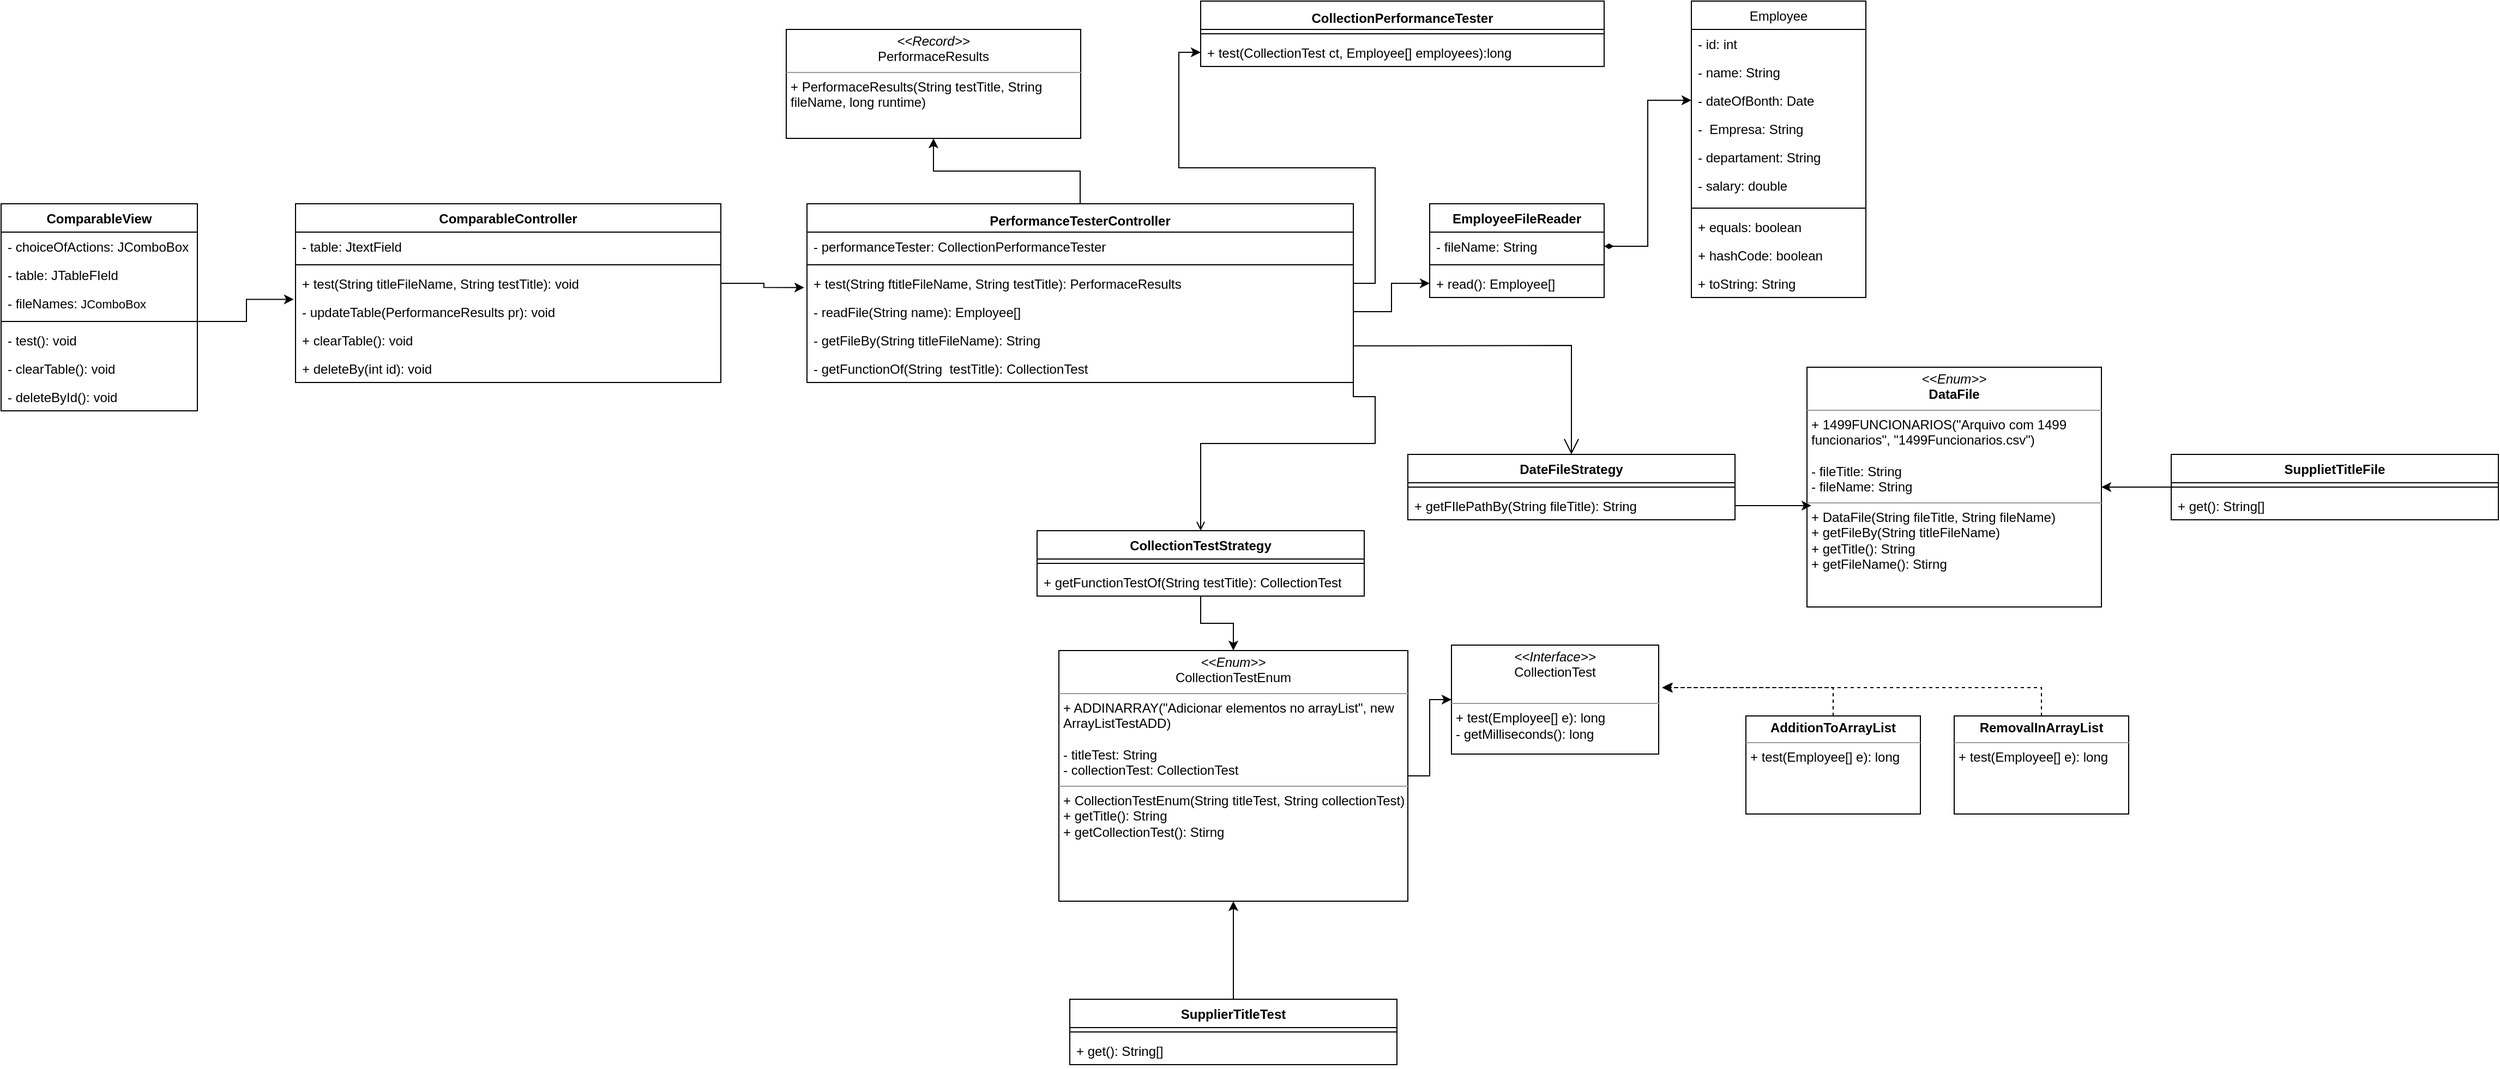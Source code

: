 <mxfile version="23.0.2" type="device" pages="2">
  <diagram id="C5RBs43oDa-KdzZeNtuy" name="Page-1">
    <mxGraphModel dx="1927" dy="1754" grid="1" gridSize="10" guides="1" tooltips="1" connect="1" arrows="1" fold="1" page="1" pageScale="1" pageWidth="827" pageHeight="1169" math="0" shadow="0">
      <root>
        <mxCell id="WIyWlLk6GJQsqaUBKTNV-0" />
        <mxCell id="WIyWlLk6GJQsqaUBKTNV-1" parent="WIyWlLk6GJQsqaUBKTNV-0" />
        <mxCell id="FhwouEOo8pVQpD637I2e-0" value="Employee" style="swimlane;fontStyle=0;align=center;verticalAlign=top;childLayout=stackLayout;horizontal=1;startSize=26;horizontalStack=0;resizeParent=1;resizeLast=0;collapsible=1;marginBottom=0;rounded=0;shadow=0;strokeWidth=1;" parent="WIyWlLk6GJQsqaUBKTNV-1" vertex="1">
          <mxGeometry x="1000" y="-56" width="160" height="272" as="geometry">
            <mxRectangle x="550" y="140" width="160" height="26" as="alternateBounds" />
          </mxGeometry>
        </mxCell>
        <mxCell id="FhwouEOo8pVQpD637I2e-1" value="- id: int " style="text;align=left;verticalAlign=top;spacingLeft=4;spacingRight=4;overflow=hidden;rotatable=0;points=[[0,0.5],[1,0.5]];portConstraint=eastwest;" parent="FhwouEOo8pVQpD637I2e-0" vertex="1">
          <mxGeometry y="26" width="160" height="26" as="geometry" />
        </mxCell>
        <mxCell id="FhwouEOo8pVQpD637I2e-2" value="- name: String" style="text;align=left;verticalAlign=top;spacingLeft=4;spacingRight=4;overflow=hidden;rotatable=0;points=[[0,0.5],[1,0.5]];portConstraint=eastwest;rounded=0;shadow=0;html=0;" parent="FhwouEOo8pVQpD637I2e-0" vertex="1">
          <mxGeometry y="52" width="160" height="26" as="geometry" />
        </mxCell>
        <mxCell id="FhwouEOo8pVQpD637I2e-3" value="- dateOfBonth: Date" style="text;align=left;verticalAlign=top;spacingLeft=4;spacingRight=4;overflow=hidden;rotatable=0;points=[[0,0.5],[1,0.5]];portConstraint=eastwest;rounded=0;shadow=0;html=0;" parent="FhwouEOo8pVQpD637I2e-0" vertex="1">
          <mxGeometry y="78" width="160" height="26" as="geometry" />
        </mxCell>
        <mxCell id="FhwouEOo8pVQpD637I2e-4" value="-  Empresa: String" style="text;align=left;verticalAlign=top;spacingLeft=4;spacingRight=4;overflow=hidden;rotatable=0;points=[[0,0.5],[1,0.5]];portConstraint=eastwest;rounded=0;shadow=0;html=0;" parent="FhwouEOo8pVQpD637I2e-0" vertex="1">
          <mxGeometry y="104" width="160" height="26" as="geometry" />
        </mxCell>
        <mxCell id="FhwouEOo8pVQpD637I2e-5" value="- departament: String" style="text;align=left;verticalAlign=top;spacingLeft=4;spacingRight=4;overflow=hidden;rotatable=0;points=[[0,0.5],[1,0.5]];portConstraint=eastwest;rounded=0;shadow=0;html=0;" parent="FhwouEOo8pVQpD637I2e-0" vertex="1">
          <mxGeometry y="130" width="160" height="26" as="geometry" />
        </mxCell>
        <mxCell id="FhwouEOo8pVQpD637I2e-6" value="- salary: double" style="text;align=left;verticalAlign=top;spacingLeft=4;spacingRight=4;overflow=hidden;rotatable=0;points=[[0,0.5],[1,0.5]];portConstraint=eastwest;rounded=0;shadow=0;html=0;" parent="FhwouEOo8pVQpD637I2e-0" vertex="1">
          <mxGeometry y="156" width="160" height="30" as="geometry" />
        </mxCell>
        <mxCell id="FhwouEOo8pVQpD637I2e-7" value="" style="line;html=1;strokeWidth=1;align=left;verticalAlign=middle;spacingTop=-1;spacingLeft=3;spacingRight=3;rotatable=0;labelPosition=right;points=[];portConstraint=eastwest;" parent="FhwouEOo8pVQpD637I2e-0" vertex="1">
          <mxGeometry y="186" width="160" height="8" as="geometry" />
        </mxCell>
        <mxCell id="FhwouEOo8pVQpD637I2e-8" value="+ equals: boolean" style="text;align=left;verticalAlign=top;spacingLeft=4;spacingRight=4;overflow=hidden;rotatable=0;points=[[0,0.5],[1,0.5]];portConstraint=eastwest;" parent="FhwouEOo8pVQpD637I2e-0" vertex="1">
          <mxGeometry y="194" width="160" height="26" as="geometry" />
        </mxCell>
        <mxCell id="FhwouEOo8pVQpD637I2e-9" value="+ hashCode: boolean" style="text;align=left;verticalAlign=top;spacingLeft=4;spacingRight=4;overflow=hidden;rotatable=0;points=[[0,0.5],[1,0.5]];portConstraint=eastwest;" parent="FhwouEOo8pVQpD637I2e-0" vertex="1">
          <mxGeometry y="220" width="160" height="26" as="geometry" />
        </mxCell>
        <mxCell id="FhwouEOo8pVQpD637I2e-10" value="+ toString: String" style="text;align=left;verticalAlign=top;spacingLeft=4;spacingRight=4;overflow=hidden;rotatable=0;points=[[0,0.5],[1,0.5]];portConstraint=eastwest;" parent="FhwouEOo8pVQpD637I2e-0" vertex="1">
          <mxGeometry y="246" width="160" height="26" as="geometry" />
        </mxCell>
        <mxCell id="FhwouEOo8pVQpD637I2e-11" value="EmployeeFileReader" style="swimlane;fontStyle=1;align=center;verticalAlign=top;childLayout=stackLayout;horizontal=1;startSize=26;horizontalStack=0;resizeParent=1;resizeParentMax=0;resizeLast=0;collapsible=1;marginBottom=0;whiteSpace=wrap;html=1;" parent="WIyWlLk6GJQsqaUBKTNV-1" vertex="1">
          <mxGeometry x="760" y="130" width="160" height="86" as="geometry" />
        </mxCell>
        <mxCell id="FhwouEOo8pVQpD637I2e-12" value="- fileName: String" style="text;strokeColor=none;fillColor=none;align=left;verticalAlign=top;spacingLeft=4;spacingRight=4;overflow=hidden;rotatable=0;points=[[0,0.5],[1,0.5]];portConstraint=eastwest;whiteSpace=wrap;html=1;" parent="FhwouEOo8pVQpD637I2e-11" vertex="1">
          <mxGeometry y="26" width="160" height="26" as="geometry" />
        </mxCell>
        <mxCell id="FhwouEOo8pVQpD637I2e-13" value="" style="line;strokeWidth=1;fillColor=none;align=left;verticalAlign=middle;spacingTop=-1;spacingLeft=3;spacingRight=3;rotatable=0;labelPosition=right;points=[];portConstraint=eastwest;strokeColor=inherit;" parent="FhwouEOo8pVQpD637I2e-11" vertex="1">
          <mxGeometry y="52" width="160" height="8" as="geometry" />
        </mxCell>
        <mxCell id="FhwouEOo8pVQpD637I2e-14" value="+ read(): Employee[]" style="text;strokeColor=none;fillColor=none;align=left;verticalAlign=top;spacingLeft=4;spacingRight=4;overflow=hidden;rotatable=0;points=[[0,0.5],[1,0.5]];portConstraint=eastwest;whiteSpace=wrap;html=1;" parent="FhwouEOo8pVQpD637I2e-11" vertex="1">
          <mxGeometry y="60" width="160" height="26" as="geometry" />
        </mxCell>
        <mxCell id="FhwouEOo8pVQpD637I2e-21" value="ComparableController" style="swimlane;fontStyle=1;align=center;verticalAlign=top;childLayout=stackLayout;horizontal=1;startSize=26;horizontalStack=0;resizeParent=1;resizeParentMax=0;resizeLast=0;collapsible=1;marginBottom=0;whiteSpace=wrap;html=1;" parent="WIyWlLk6GJQsqaUBKTNV-1" vertex="1">
          <mxGeometry x="-280" y="130" width="390" height="164" as="geometry" />
        </mxCell>
        <mxCell id="FhwouEOo8pVQpD637I2e-22" value="- table: JtextField" style="text;strokeColor=none;fillColor=none;align=left;verticalAlign=top;spacingLeft=4;spacingRight=4;overflow=hidden;rotatable=0;points=[[0,0.5],[1,0.5]];portConstraint=eastwest;whiteSpace=wrap;html=1;" parent="FhwouEOo8pVQpD637I2e-21" vertex="1">
          <mxGeometry y="26" width="390" height="26" as="geometry" />
        </mxCell>
        <mxCell id="FhwouEOo8pVQpD637I2e-23" value="" style="line;strokeWidth=1;fillColor=none;align=left;verticalAlign=middle;spacingTop=-1;spacingLeft=3;spacingRight=3;rotatable=0;labelPosition=right;points=[];portConstraint=eastwest;strokeColor=inherit;" parent="FhwouEOo8pVQpD637I2e-21" vertex="1">
          <mxGeometry y="52" width="390" height="8" as="geometry" />
        </mxCell>
        <mxCell id="IAzqOg1rjgyIxjKT7O94-31" value="+ test(String titleFileName, String testTitle): void&amp;nbsp;" style="text;strokeColor=none;fillColor=none;align=left;verticalAlign=top;spacingLeft=4;spacingRight=4;overflow=hidden;rotatable=0;points=[[0,0.5],[1,0.5]];portConstraint=eastwest;whiteSpace=wrap;html=1;" parent="FhwouEOo8pVQpD637I2e-21" vertex="1">
          <mxGeometry y="60" width="390" height="26" as="geometry" />
        </mxCell>
        <mxCell id="IAzqOg1rjgyIxjKT7O94-0" value="- updateTable(PerformanceResults pr): void" style="text;strokeColor=none;fillColor=none;align=left;verticalAlign=top;spacingLeft=4;spacingRight=4;overflow=hidden;rotatable=0;points=[[0,0.5],[1,0.5]];portConstraint=eastwest;whiteSpace=wrap;html=1;" parent="FhwouEOo8pVQpD637I2e-21" vertex="1">
          <mxGeometry y="86" width="390" height="26" as="geometry" />
        </mxCell>
        <mxCell id="IAzqOg1rjgyIxjKT7O94-4" value="+ clearTable(): void" style="text;strokeColor=none;fillColor=none;align=left;verticalAlign=top;spacingLeft=4;spacingRight=4;overflow=hidden;rotatable=0;points=[[0,0.5],[1,0.5]];portConstraint=eastwest;whiteSpace=wrap;html=1;" parent="FhwouEOo8pVQpD637I2e-21" vertex="1">
          <mxGeometry y="112" width="390" height="26" as="geometry" />
        </mxCell>
        <mxCell id="FhwouEOo8pVQpD637I2e-25" value="+ deleteBy(int id): void" style="text;strokeColor=none;fillColor=none;align=left;verticalAlign=top;spacingLeft=4;spacingRight=4;overflow=hidden;rotatable=0;points=[[0,0.5],[1,0.5]];portConstraint=eastwest;whiteSpace=wrap;html=1;" parent="FhwouEOo8pVQpD637I2e-21" vertex="1">
          <mxGeometry y="138" width="390" height="26" as="geometry" />
        </mxCell>
        <mxCell id="IAzqOg1rjgyIxjKT7O94-19" value="ComparableView" style="swimlane;fontStyle=1;align=center;verticalAlign=top;childLayout=stackLayout;horizontal=1;startSize=26;horizontalStack=0;resizeParent=1;resizeParentMax=0;resizeLast=0;collapsible=1;marginBottom=0;whiteSpace=wrap;html=1;" parent="WIyWlLk6GJQsqaUBKTNV-1" vertex="1">
          <mxGeometry x="-550" y="130" width="180" height="190" as="geometry" />
        </mxCell>
        <mxCell id="IAzqOg1rjgyIxjKT7O94-25" value="- choiceOfActions: JComboBox" style="text;strokeColor=none;fillColor=none;align=left;verticalAlign=top;spacingLeft=4;spacingRight=4;overflow=hidden;rotatable=0;points=[[0,0.5],[1,0.5]];portConstraint=eastwest;whiteSpace=wrap;html=1;" parent="IAzqOg1rjgyIxjKT7O94-19" vertex="1">
          <mxGeometry y="26" width="180" height="26" as="geometry" />
        </mxCell>
        <mxCell id="IAzqOg1rjgyIxjKT7O94-23" value="- table: JTableFIeld" style="text;strokeColor=none;fillColor=none;align=left;verticalAlign=top;spacingLeft=4;spacingRight=4;overflow=hidden;rotatable=0;points=[[0,0.5],[1,0.5]];portConstraint=eastwest;whiteSpace=wrap;html=1;" parent="IAzqOg1rjgyIxjKT7O94-19" vertex="1">
          <mxGeometry y="52" width="180" height="26" as="geometry" />
        </mxCell>
        <mxCell id="IAzqOg1rjgyIxjKT7O94-24" value="- fileNames:&lt;font style=&quot;font-size: 11px;&quot;&gt; JComboBox&lt;/font&gt;" style="text;strokeColor=none;fillColor=none;align=left;verticalAlign=top;spacingLeft=4;spacingRight=4;overflow=hidden;rotatable=0;points=[[0,0.5],[1,0.5]];portConstraint=eastwest;whiteSpace=wrap;html=1;" parent="IAzqOg1rjgyIxjKT7O94-19" vertex="1">
          <mxGeometry y="78" width="180" height="26" as="geometry" />
        </mxCell>
        <mxCell id="IAzqOg1rjgyIxjKT7O94-21" value="" style="line;strokeWidth=1;fillColor=none;align=left;verticalAlign=middle;spacingTop=-1;spacingLeft=3;spacingRight=3;rotatable=0;labelPosition=right;points=[];portConstraint=eastwest;strokeColor=inherit;" parent="IAzqOg1rjgyIxjKT7O94-19" vertex="1">
          <mxGeometry y="104" width="180" height="8" as="geometry" />
        </mxCell>
        <mxCell id="IAzqOg1rjgyIxjKT7O94-47" value="- test(): void" style="text;strokeColor=none;fillColor=none;align=left;verticalAlign=top;spacingLeft=4;spacingRight=4;overflow=hidden;rotatable=0;points=[[0,0.5],[1,0.5]];portConstraint=eastwest;whiteSpace=wrap;html=1;" parent="IAzqOg1rjgyIxjKT7O94-19" vertex="1">
          <mxGeometry y="112" width="180" height="26" as="geometry" />
        </mxCell>
        <mxCell id="IAzqOg1rjgyIxjKT7O94-48" value="- clearTable(): void" style="text;strokeColor=none;fillColor=none;align=left;verticalAlign=top;spacingLeft=4;spacingRight=4;overflow=hidden;rotatable=0;points=[[0,0.5],[1,0.5]];portConstraint=eastwest;whiteSpace=wrap;html=1;" parent="IAzqOg1rjgyIxjKT7O94-19" vertex="1">
          <mxGeometry y="138" width="180" height="26" as="geometry" />
        </mxCell>
        <mxCell id="IAzqOg1rjgyIxjKT7O94-49" value="- deleteById(): void" style="text;strokeColor=none;fillColor=none;align=left;verticalAlign=top;spacingLeft=4;spacingRight=4;overflow=hidden;rotatable=0;points=[[0,0.5],[1,0.5]];portConstraint=eastwest;whiteSpace=wrap;html=1;" parent="IAzqOg1rjgyIxjKT7O94-19" vertex="1">
          <mxGeometry y="164" width="180" height="26" as="geometry" />
        </mxCell>
        <mxCell id="IAzqOg1rjgyIxjKT7O94-27" value="CollectionPerformanceTester&lt;span style=&quot;color: rgb(255, 255, 255); font-family: &amp;quot;Söhne Mono&amp;quot;, Monaco, &amp;quot;Andale Mono&amp;quot;, &amp;quot;Ubuntu Mono&amp;quot;, monospace; font-size: 14px; font-weight: 400; text-align: left; background-color: rgb(0, 0, 0);&quot;&gt; &lt;/span&gt;" style="swimlane;fontStyle=1;align=center;verticalAlign=top;childLayout=stackLayout;horizontal=1;startSize=26;horizontalStack=0;resizeParent=1;resizeParentMax=0;resizeLast=0;collapsible=1;marginBottom=0;whiteSpace=wrap;html=1;" parent="WIyWlLk6GJQsqaUBKTNV-1" vertex="1">
          <mxGeometry x="550" y="-56" width="370" height="60" as="geometry" />
        </mxCell>
        <mxCell id="IAzqOg1rjgyIxjKT7O94-29" value="" style="line;strokeWidth=1;fillColor=none;align=left;verticalAlign=middle;spacingTop=-1;spacingLeft=3;spacingRight=3;rotatable=0;labelPosition=right;points=[];portConstraint=eastwest;strokeColor=inherit;" parent="IAzqOg1rjgyIxjKT7O94-27" vertex="1">
          <mxGeometry y="26" width="370" height="8" as="geometry" />
        </mxCell>
        <mxCell id="IAzqOg1rjgyIxjKT7O94-30" value="+ test(CollectionTest ct, Employee[] employees):long" style="text;strokeColor=none;fillColor=none;align=left;verticalAlign=top;spacingLeft=4;spacingRight=4;overflow=hidden;rotatable=0;points=[[0,0.5],[1,0.5]];portConstraint=eastwest;whiteSpace=wrap;html=1;" parent="IAzqOg1rjgyIxjKT7O94-27" vertex="1">
          <mxGeometry y="34" width="370" height="26" as="geometry" />
        </mxCell>
        <mxCell id="WOnh0l_UvQFCNR5G2j85-9" value="" style="edgeStyle=orthogonalEdgeStyle;rounded=0;orthogonalLoop=1;jettySize=auto;html=1;" parent="WIyWlLk6GJQsqaUBKTNV-1" source="IAzqOg1rjgyIxjKT7O94-33" target="WOnh0l_UvQFCNR5G2j85-8" edge="1">
          <mxGeometry relative="1" as="geometry" />
        </mxCell>
        <mxCell id="IAzqOg1rjgyIxjKT7O94-33" value="PerformanceTesterController&lt;span style=&quot;color: rgb(255, 255, 255); font-family: &amp;quot;Söhne Mono&amp;quot;, Monaco, &amp;quot;Andale Mono&amp;quot;, &amp;quot;Ubuntu Mono&amp;quot;, monospace; font-size: 14px; font-weight: 400; text-align: left; background-color: rgb(0, 0, 0);&quot;&gt;&lt;/span&gt;" style="swimlane;fontStyle=1;align=center;verticalAlign=top;childLayout=stackLayout;horizontal=1;startSize=26;horizontalStack=0;resizeParent=1;resizeParentMax=0;resizeLast=0;collapsible=1;marginBottom=0;whiteSpace=wrap;html=1;" parent="WIyWlLk6GJQsqaUBKTNV-1" vertex="1">
          <mxGeometry x="189" y="130" width="501" height="164" as="geometry" />
        </mxCell>
        <mxCell id="IAzqOg1rjgyIxjKT7O94-38" value="- performanceTester:&amp;nbsp;CollectionPerformanceTester" style="text;strokeColor=none;fillColor=none;align=left;verticalAlign=top;spacingLeft=4;spacingRight=4;overflow=hidden;rotatable=0;points=[[0,0.5],[1,0.5]];portConstraint=eastwest;whiteSpace=wrap;html=1;" parent="IAzqOg1rjgyIxjKT7O94-33" vertex="1">
          <mxGeometry y="26" width="501" height="26" as="geometry" />
        </mxCell>
        <mxCell id="IAzqOg1rjgyIxjKT7O94-35" value="" style="line;strokeWidth=1;fillColor=none;align=left;verticalAlign=middle;spacingTop=-1;spacingLeft=3;spacingRight=3;rotatable=0;labelPosition=right;points=[];portConstraint=eastwest;strokeColor=inherit;" parent="IAzqOg1rjgyIxjKT7O94-33" vertex="1">
          <mxGeometry y="52" width="501" height="8" as="geometry" />
        </mxCell>
        <mxCell id="IAzqOg1rjgyIxjKT7O94-36" value="+ test(String ftitleFileName, String testTitle): PerformaceResults" style="text;strokeColor=none;fillColor=none;align=left;verticalAlign=top;spacingLeft=4;spacingRight=4;overflow=hidden;rotatable=0;points=[[0,0.5],[1,0.5]];portConstraint=eastwest;whiteSpace=wrap;html=1;" parent="IAzqOg1rjgyIxjKT7O94-33" vertex="1">
          <mxGeometry y="60" width="501" height="26" as="geometry" />
        </mxCell>
        <mxCell id="IAzqOg1rjgyIxjKT7O94-37" value="- readFile(String name): Employee[]" style="text;strokeColor=none;fillColor=none;align=left;verticalAlign=top;spacingLeft=4;spacingRight=4;overflow=hidden;rotatable=0;points=[[0,0.5],[1,0.5]];portConstraint=eastwest;whiteSpace=wrap;html=1;" parent="IAzqOg1rjgyIxjKT7O94-33" vertex="1">
          <mxGeometry y="86" width="501" height="26" as="geometry" />
        </mxCell>
        <mxCell id="IAzqOg1rjgyIxjKT7O94-40" value="- getFileBy(String titleFileName):&amp;nbsp;String" style="text;strokeColor=none;fillColor=none;align=left;verticalAlign=top;spacingLeft=4;spacingRight=4;overflow=hidden;rotatable=0;points=[[0,0.5],[1,0.5]];portConstraint=eastwest;whiteSpace=wrap;html=1;" parent="IAzqOg1rjgyIxjKT7O94-33" vertex="1">
          <mxGeometry y="112" width="501" height="26" as="geometry" />
        </mxCell>
        <mxCell id="IAzqOg1rjgyIxjKT7O94-44" value="- getFunctionOf(String&amp;nbsp; testTitle): CollectionTest" style="text;strokeColor=none;fillColor=none;align=left;verticalAlign=top;spacingLeft=4;spacingRight=4;overflow=hidden;rotatable=0;points=[[0,0.5],[1,0.5]];portConstraint=eastwest;whiteSpace=wrap;html=1;" parent="IAzqOg1rjgyIxjKT7O94-33" vertex="1">
          <mxGeometry y="138" width="501" height="26" as="geometry" />
        </mxCell>
        <mxCell id="IAzqOg1rjgyIxjKT7O94-39" value="" style="edgeStyle=orthogonalEdgeStyle;rounded=0;orthogonalLoop=1;jettySize=auto;html=1;entryX=-0.005;entryY=0.648;entryDx=0;entryDy=0;entryPerimeter=0;" parent="WIyWlLk6GJQsqaUBKTNV-1" source="IAzqOg1rjgyIxjKT7O94-31" target="IAzqOg1rjgyIxjKT7O94-36" edge="1">
          <mxGeometry relative="1" as="geometry" />
        </mxCell>
        <mxCell id="IAzqOg1rjgyIxjKT7O94-43" value="" style="edgeStyle=orthogonalEdgeStyle;rounded=0;orthogonalLoop=1;jettySize=auto;html=1;" parent="WIyWlLk6GJQsqaUBKTNV-1" source="IAzqOg1rjgyIxjKT7O94-37" target="FhwouEOo8pVQpD637I2e-14" edge="1">
          <mxGeometry relative="1" as="geometry" />
        </mxCell>
        <mxCell id="IAzqOg1rjgyIxjKT7O94-59" value="" style="edgeStyle=orthogonalEdgeStyle;rounded=0;orthogonalLoop=1;jettySize=auto;html=1;entryX=-0.004;entryY=0.066;entryDx=0;entryDy=0;entryPerimeter=0;" parent="WIyWlLk6GJQsqaUBKTNV-1" source="IAzqOg1rjgyIxjKT7O94-21" target="IAzqOg1rjgyIxjKT7O94-0" edge="1">
          <mxGeometry relative="1" as="geometry" />
        </mxCell>
        <mxCell id="IAzqOg1rjgyIxjKT7O94-60" value="" style="edgeStyle=orthogonalEdgeStyle;rounded=0;orthogonalLoop=1;jettySize=auto;html=1;startArrow=diamondThin;startFill=1;" parent="WIyWlLk6GJQsqaUBKTNV-1" source="FhwouEOo8pVQpD637I2e-12" target="FhwouEOo8pVQpD637I2e-3" edge="1">
          <mxGeometry relative="1" as="geometry" />
        </mxCell>
        <mxCell id="IAzqOg1rjgyIxjKT7O94-61" value="&lt;p style=&quot;margin:0px;margin-top:4px;text-align:center;&quot;&gt;&lt;i&gt;&amp;lt;&amp;lt;Enum&amp;gt;&amp;gt;&lt;/i&gt;&lt;br&gt;&lt;b&gt;DataFile&lt;/b&gt;&lt;/p&gt;&lt;hr size=&quot;1&quot;&gt;&lt;p style=&quot;margin:0px;margin-left:4px;&quot;&gt;+ 1499FUNCIONARIOS(&quot;Arquivo com 1499 funcionarios&quot;, &quot;1499Funcionarios.csv&quot;)&lt;/p&gt;&lt;p style=&quot;margin:0px;margin-left:4px;&quot;&gt;&lt;br&gt;&lt;/p&gt;&lt;p style=&quot;margin:0px;margin-left:4px;&quot;&gt;&lt;span style=&quot;background-color: initial;&quot;&gt;- fileTitle: String&lt;/span&gt;&lt;br&gt;&lt;/p&gt;&lt;p style=&quot;margin:0px;margin-left:4px;&quot;&gt;- fileName: String&lt;br&gt;&lt;/p&gt;&lt;hr size=&quot;1&quot;&gt;&lt;p style=&quot;margin:0px;margin-left:4px;&quot;&gt;+ DataFile(String fileTitle, String fileName)&lt;br&gt;&lt;/p&gt;&lt;p style=&quot;margin:0px;margin-left:4px;&quot;&gt;+ getFileBy(String titleFileName)&lt;/p&gt;&lt;p style=&quot;margin:0px;margin-left:4px;&quot;&gt;+ getTitle(): String&lt;br&gt;+ getFileName(): Stirng&lt;/p&gt;" style="verticalAlign=top;align=left;overflow=fill;fontSize=12;fontFamily=Helvetica;html=1;whiteSpace=wrap;" parent="WIyWlLk6GJQsqaUBKTNV-1" vertex="1">
          <mxGeometry x="1106" y="280" width="270" height="220" as="geometry" />
        </mxCell>
        <mxCell id="IAzqOg1rjgyIxjKT7O94-62" value="&lt;p style=&quot;margin:0px;margin-top:4px;text-align:center;&quot;&gt;&lt;i&gt;&amp;lt;&amp;lt;Interface&amp;gt;&amp;gt;&lt;/i&gt;&lt;br&gt;CollectionTest&lt;/p&gt;&lt;br&gt;&lt;hr size=&quot;1&quot;&gt;&lt;p style=&quot;margin:0px;margin-left:4px;&quot;&gt;+ test(Employee[] e): long&lt;br&gt;&lt;/p&gt;&lt;p style=&quot;margin:0px;margin-left:4px;&quot;&gt;- getMilliseconds(): long&lt;/p&gt;" style="verticalAlign=top;align=left;overflow=fill;fontSize=12;fontFamily=Helvetica;html=1;whiteSpace=wrap;" parent="WIyWlLk6GJQsqaUBKTNV-1" vertex="1">
          <mxGeometry x="780" y="535" width="190" height="100" as="geometry" />
        </mxCell>
        <mxCell id="IAzqOg1rjgyIxjKT7O94-65" value="" style="endArrow=open;endFill=1;endSize=12;html=1;rounded=0;entryX=0.5;entryY=0;entryDx=0;entryDy=0;exitX=1.001;exitY=0.707;exitDx=0;exitDy=0;exitPerimeter=0;" parent="WIyWlLk6GJQsqaUBKTNV-1" source="IAzqOg1rjgyIxjKT7O94-40" target="iMlKu5VU9Ofy38_duI_E-0" edge="1">
          <mxGeometry width="160" relative="1" as="geometry">
            <mxPoint x="670" y="430" as="sourcePoint" />
            <mxPoint x="830" y="430" as="targetPoint" />
            <Array as="points">
              <mxPoint x="890" y="260" />
            </Array>
          </mxGeometry>
        </mxCell>
        <mxCell id="IAzqOg1rjgyIxjKT7O94-71" value="" style="edgeStyle=orthogonalEdgeStyle;rounded=0;orthogonalLoop=1;jettySize=auto;html=1;entryX=0;entryY=0.5;entryDx=0;entryDy=0;" parent="WIyWlLk6GJQsqaUBKTNV-1" source="IAzqOg1rjgyIxjKT7O94-36" target="IAzqOg1rjgyIxjKT7O94-30" edge="1">
          <mxGeometry relative="1" as="geometry" />
        </mxCell>
        <mxCell id="IAzqOg1rjgyIxjKT7O94-72" style="edgeStyle=orthogonalEdgeStyle;rounded=0;orthogonalLoop=1;jettySize=auto;html=1;exitX=1;exitY=0.5;exitDx=0;exitDy=0;entryX=0.5;entryY=0;entryDx=0;entryDy=0;endArrow=open;endFill=0;" parent="WIyWlLk6GJQsqaUBKTNV-1" source="IAzqOg1rjgyIxjKT7O94-44" target="WOnh0l_UvQFCNR5G2j85-0" edge="1">
          <mxGeometry relative="1" as="geometry">
            <mxPoint x="710" y="590" as="targetPoint" />
            <Array as="points">
              <mxPoint x="690" y="307" />
              <mxPoint x="710" y="307" />
              <mxPoint x="710" y="350" />
              <mxPoint x="550" y="350" />
            </Array>
          </mxGeometry>
        </mxCell>
        <mxCell id="IAzqOg1rjgyIxjKT7O94-73" value="&lt;p style=&quot;margin:0px;margin-top:4px;text-align:center;&quot;&gt;&lt;b&gt;AdditionToArrayList&lt;/b&gt;&lt;/p&gt;&lt;hr size=&quot;1&quot;&gt;&lt;p style=&quot;margin:0px;margin-left:4px;&quot;&gt;+ test(Employee[] e): long&lt;br&gt;&lt;/p&gt;" style="verticalAlign=top;align=left;overflow=fill;fontSize=12;fontFamily=Helvetica;html=1;whiteSpace=wrap;" parent="WIyWlLk6GJQsqaUBKTNV-1" vertex="1">
          <mxGeometry x="1050" y="600" width="160" height="90" as="geometry" />
        </mxCell>
        <mxCell id="IAzqOg1rjgyIxjKT7O94-74" value="&lt;p style=&quot;margin:0px;margin-top:4px;text-align:center;&quot;&gt;&lt;b&gt;RemovalInArrayList&lt;/b&gt;&lt;/p&gt;&lt;hr size=&quot;1&quot;&gt;&lt;p style=&quot;margin:0px;margin-left:4px;&quot;&gt;&lt;/p&gt;&lt;p style=&quot;margin:0px;margin-left:4px;&quot;&gt;+ test(Employee[] e): long&lt;br&gt;&lt;/p&gt;" style="verticalAlign=top;align=left;overflow=fill;fontSize=12;fontFamily=Helvetica;html=1;whiteSpace=wrap;" parent="WIyWlLk6GJQsqaUBKTNV-1" vertex="1">
          <mxGeometry x="1241" y="600" width="160" height="90" as="geometry" />
        </mxCell>
        <mxCell id="IAzqOg1rjgyIxjKT7O94-75" style="edgeStyle=orthogonalEdgeStyle;rounded=0;orthogonalLoop=1;jettySize=auto;html=1;exitX=0.5;exitY=0;exitDx=0;exitDy=0;entryX=1.016;entryY=0.39;entryDx=0;entryDy=0;entryPerimeter=0;dashed=1;" parent="WIyWlLk6GJQsqaUBKTNV-1" source="IAzqOg1rjgyIxjKT7O94-73" target="IAzqOg1rjgyIxjKT7O94-62" edge="1">
          <mxGeometry relative="1" as="geometry" />
        </mxCell>
        <mxCell id="IAzqOg1rjgyIxjKT7O94-76" style="edgeStyle=orthogonalEdgeStyle;rounded=0;orthogonalLoop=1;jettySize=auto;html=1;entryX=1.021;entryY=0.39;entryDx=0;entryDy=0;entryPerimeter=0;dashed=1;" parent="WIyWlLk6GJQsqaUBKTNV-1" source="IAzqOg1rjgyIxjKT7O94-74" target="IAzqOg1rjgyIxjKT7O94-62" edge="1">
          <mxGeometry relative="1" as="geometry">
            <Array as="points">
              <mxPoint x="1321" y="574" />
            </Array>
          </mxGeometry>
        </mxCell>
        <mxCell id="WOnh0l_UvQFCNR5G2j85-5" value="" style="edgeStyle=orthogonalEdgeStyle;rounded=0;orthogonalLoop=1;jettySize=auto;html=1;" parent="WIyWlLk6GJQsqaUBKTNV-1" source="WOnh0l_UvQFCNR5G2j85-0" target="WOnh0l_UvQFCNR5G2j85-4" edge="1">
          <mxGeometry relative="1" as="geometry" />
        </mxCell>
        <mxCell id="WOnh0l_UvQFCNR5G2j85-0" value="CollectionTestStrategy" style="swimlane;fontStyle=1;align=center;verticalAlign=top;childLayout=stackLayout;horizontal=1;startSize=26;horizontalStack=0;resizeParent=1;resizeParentMax=0;resizeLast=0;collapsible=1;marginBottom=0;whiteSpace=wrap;html=1;" parent="WIyWlLk6GJQsqaUBKTNV-1" vertex="1">
          <mxGeometry x="400" y="430" width="300" height="60" as="geometry" />
        </mxCell>
        <mxCell id="WOnh0l_UvQFCNR5G2j85-2" value="" style="line;strokeWidth=1;fillColor=none;align=left;verticalAlign=middle;spacingTop=-1;spacingLeft=3;spacingRight=3;rotatable=0;labelPosition=right;points=[];portConstraint=eastwest;strokeColor=inherit;" parent="WOnh0l_UvQFCNR5G2j85-0" vertex="1">
          <mxGeometry y="26" width="300" height="8" as="geometry" />
        </mxCell>
        <mxCell id="WOnh0l_UvQFCNR5G2j85-3" value="+ getFunctionTestOf(String testTitle): CollectionTest" style="text;strokeColor=none;fillColor=none;align=left;verticalAlign=top;spacingLeft=4;spacingRight=4;overflow=hidden;rotatable=0;points=[[0,0.5],[1,0.5]];portConstraint=eastwest;whiteSpace=wrap;html=1;" parent="WOnh0l_UvQFCNR5G2j85-0" vertex="1">
          <mxGeometry y="34" width="300" height="26" as="geometry" />
        </mxCell>
        <mxCell id="WOnh0l_UvQFCNR5G2j85-6" value="" style="edgeStyle=orthogonalEdgeStyle;rounded=0;orthogonalLoop=1;jettySize=auto;html=1;" parent="WIyWlLk6GJQsqaUBKTNV-1" source="WOnh0l_UvQFCNR5G2j85-4" target="IAzqOg1rjgyIxjKT7O94-62" edge="1">
          <mxGeometry relative="1" as="geometry" />
        </mxCell>
        <mxCell id="WOnh0l_UvQFCNR5G2j85-4" value="&lt;p style=&quot;margin:0px;margin-top:4px;text-align:center;&quot;&gt;&lt;i&gt;&amp;lt;&amp;lt;Enum&amp;gt;&amp;gt;&lt;/i&gt;&lt;br&gt;CollectionTestEnum&lt;br&gt;&lt;/p&gt;&lt;hr size=&quot;1&quot;&gt;&lt;p style=&quot;margin:0px;margin-left:4px;&quot;&gt;+ ADDINARRAY(&quot;Adicionar elementos no arrayList&quot;, new ArrayListTestADD)&lt;/p&gt;&lt;p style=&quot;margin:0px;margin-left:4px;&quot;&gt;&lt;br&gt;&lt;/p&gt;&lt;p style=&quot;margin:0px;margin-left:4px;&quot;&gt;&lt;span style=&quot;background-color: initial;&quot;&gt;- titleTest: String&lt;/span&gt;&lt;br&gt;&lt;/p&gt;&lt;p style=&quot;margin:0px;margin-left:4px;&quot;&gt;- collectionTest: CollectionTest&lt;/p&gt;&lt;hr style=&quot;border-color: var(--border-color);&quot; size=&quot;1&quot;&gt;&lt;p style=&quot;margin:0px;margin-left:4px;&quot;&gt;+&amp;nbsp;CollectionTestEnum(String titleTest, String collectionTest)&lt;/p&gt;&lt;p style=&quot;margin:0px;margin-left:4px;&quot;&gt;+ getTitle(): String&lt;br&gt;+ getCollectionTest(): Stirng&lt;/p&gt;" style="verticalAlign=top;align=left;overflow=fill;fontSize=12;fontFamily=Helvetica;html=1;whiteSpace=wrap;" parent="WIyWlLk6GJQsqaUBKTNV-1" vertex="1">
          <mxGeometry x="420" y="540" width="320" height="230" as="geometry" />
        </mxCell>
        <mxCell id="WOnh0l_UvQFCNR5G2j85-8" value="&lt;p style=&quot;margin:0px;margin-top:4px;text-align:center;&quot;&gt;&lt;i&gt;&amp;lt;&amp;lt;Record&amp;gt;&amp;gt;&lt;/i&gt;&lt;br&gt;PerformaceResults&lt;br&gt;&lt;/p&gt;&lt;hr size=&quot;1&quot;&gt;&lt;p style=&quot;margin:0px;margin-left:4px;&quot;&gt;&lt;/p&gt;&lt;p style=&quot;margin:0px;margin-left:4px;&quot;&gt;+&amp;nbsp;PerformaceResults(String testTitle, String fileName, long runtime)&lt;br&gt;&lt;/p&gt;&lt;p style=&quot;margin:0px;margin-left:4px;&quot;&gt;&lt;br&gt;&lt;/p&gt;" style="verticalAlign=top;align=left;overflow=fill;fontSize=12;fontFamily=Helvetica;html=1;whiteSpace=wrap;" parent="WIyWlLk6GJQsqaUBKTNV-1" vertex="1">
          <mxGeometry x="170" y="-30" width="270" height="100" as="geometry" />
        </mxCell>
        <mxCell id="iMlKu5VU9Ofy38_duI_E-0" value="DateFileStrategy" style="swimlane;fontStyle=1;align=center;verticalAlign=top;childLayout=stackLayout;horizontal=1;startSize=26;horizontalStack=0;resizeParent=1;resizeParentMax=0;resizeLast=0;collapsible=1;marginBottom=0;whiteSpace=wrap;html=1;" vertex="1" parent="WIyWlLk6GJQsqaUBKTNV-1">
          <mxGeometry x="740" y="360" width="300" height="60" as="geometry" />
        </mxCell>
        <mxCell id="iMlKu5VU9Ofy38_duI_E-1" value="" style="line;strokeWidth=1;fillColor=none;align=left;verticalAlign=middle;spacingTop=-1;spacingLeft=3;spacingRight=3;rotatable=0;labelPosition=right;points=[];portConstraint=eastwest;strokeColor=inherit;" vertex="1" parent="iMlKu5VU9Ofy38_duI_E-0">
          <mxGeometry y="26" width="300" height="8" as="geometry" />
        </mxCell>
        <mxCell id="iMlKu5VU9Ofy38_duI_E-2" value="+ getFIlePathBy(String fileTitle): String" style="text;strokeColor=none;fillColor=none;align=left;verticalAlign=top;spacingLeft=4;spacingRight=4;overflow=hidden;rotatable=0;points=[[0,0.5],[1,0.5]];portConstraint=eastwest;whiteSpace=wrap;html=1;" vertex="1" parent="iMlKu5VU9Ofy38_duI_E-0">
          <mxGeometry y="34" width="300" height="26" as="geometry" />
        </mxCell>
        <mxCell id="iMlKu5VU9Ofy38_duI_E-4" style="edgeStyle=orthogonalEdgeStyle;rounded=0;orthogonalLoop=1;jettySize=auto;html=1;entryX=0.015;entryY=0.577;entryDx=0;entryDy=0;entryPerimeter=0;" edge="1" parent="WIyWlLk6GJQsqaUBKTNV-1" source="iMlKu5VU9Ofy38_duI_E-2" target="IAzqOg1rjgyIxjKT7O94-61">
          <mxGeometry relative="1" as="geometry" />
        </mxCell>
        <mxCell id="iMlKu5VU9Ofy38_duI_E-8" value="" style="edgeStyle=orthogonalEdgeStyle;rounded=0;orthogonalLoop=1;jettySize=auto;html=1;" edge="1" parent="WIyWlLk6GJQsqaUBKTNV-1" source="iMlKu5VU9Ofy38_duI_E-5" target="WOnh0l_UvQFCNR5G2j85-4">
          <mxGeometry relative="1" as="geometry" />
        </mxCell>
        <mxCell id="iMlKu5VU9Ofy38_duI_E-5" value="SupplierTitleTest" style="swimlane;fontStyle=1;align=center;verticalAlign=top;childLayout=stackLayout;horizontal=1;startSize=26;horizontalStack=0;resizeParent=1;resizeParentMax=0;resizeLast=0;collapsible=1;marginBottom=0;whiteSpace=wrap;html=1;" vertex="1" parent="WIyWlLk6GJQsqaUBKTNV-1">
          <mxGeometry x="430" y="860" width="300" height="60" as="geometry" />
        </mxCell>
        <mxCell id="iMlKu5VU9Ofy38_duI_E-6" value="" style="line;strokeWidth=1;fillColor=none;align=left;verticalAlign=middle;spacingTop=-1;spacingLeft=3;spacingRight=3;rotatable=0;labelPosition=right;points=[];portConstraint=eastwest;strokeColor=inherit;" vertex="1" parent="iMlKu5VU9Ofy38_duI_E-5">
          <mxGeometry y="26" width="300" height="8" as="geometry" />
        </mxCell>
        <mxCell id="iMlKu5VU9Ofy38_duI_E-7" value="+ get(): String[]" style="text;strokeColor=none;fillColor=none;align=left;verticalAlign=top;spacingLeft=4;spacingRight=4;overflow=hidden;rotatable=0;points=[[0,0.5],[1,0.5]];portConstraint=eastwest;whiteSpace=wrap;html=1;" vertex="1" parent="iMlKu5VU9Ofy38_duI_E-5">
          <mxGeometry y="34" width="300" height="26" as="geometry" />
        </mxCell>
        <mxCell id="iMlKu5VU9Ofy38_duI_E-15" value="" style="edgeStyle=orthogonalEdgeStyle;rounded=0;orthogonalLoop=1;jettySize=auto;html=1;" edge="1" parent="WIyWlLk6GJQsqaUBKTNV-1" source="iMlKu5VU9Ofy38_duI_E-12" target="IAzqOg1rjgyIxjKT7O94-61">
          <mxGeometry relative="1" as="geometry" />
        </mxCell>
        <mxCell id="iMlKu5VU9Ofy38_duI_E-12" value="SupplietTitleFile" style="swimlane;fontStyle=1;align=center;verticalAlign=top;childLayout=stackLayout;horizontal=1;startSize=26;horizontalStack=0;resizeParent=1;resizeParentMax=0;resizeLast=0;collapsible=1;marginBottom=0;whiteSpace=wrap;html=1;" vertex="1" parent="WIyWlLk6GJQsqaUBKTNV-1">
          <mxGeometry x="1440" y="360" width="300" height="60" as="geometry" />
        </mxCell>
        <mxCell id="iMlKu5VU9Ofy38_duI_E-13" value="" style="line;strokeWidth=1;fillColor=none;align=left;verticalAlign=middle;spacingTop=-1;spacingLeft=3;spacingRight=3;rotatable=0;labelPosition=right;points=[];portConstraint=eastwest;strokeColor=inherit;" vertex="1" parent="iMlKu5VU9Ofy38_duI_E-12">
          <mxGeometry y="26" width="300" height="8" as="geometry" />
        </mxCell>
        <mxCell id="iMlKu5VU9Ofy38_duI_E-14" value="+ get(): String[]" style="text;strokeColor=none;fillColor=none;align=left;verticalAlign=top;spacingLeft=4;spacingRight=4;overflow=hidden;rotatable=0;points=[[0,0.5],[1,0.5]];portConstraint=eastwest;whiteSpace=wrap;html=1;" vertex="1" parent="iMlKu5VU9Ofy38_duI_E-12">
          <mxGeometry y="34" width="300" height="26" as="geometry" />
        </mxCell>
      </root>
    </mxGraphModel>
  </diagram>
  <diagram id="no4KCFi7SEFQJ2VqlsHG" name="Page-2">
    <mxGraphModel dx="1035" dy="551" grid="1" gridSize="10" guides="1" tooltips="1" connect="1" arrows="1" fold="1" page="1" pageScale="1" pageWidth="850" pageHeight="1100" math="0" shadow="0">
      <root>
        <mxCell id="0" />
        <mxCell id="1" parent="0" />
        <mxCell id="GYzzur240jQIfT2tobrW-1" value="Person" style="swimlane;fontStyle=2;align=center;verticalAlign=top;childLayout=stackLayout;horizontal=1;startSize=26;horizontalStack=0;resizeParent=1;resizeLast=0;collapsible=1;marginBottom=0;rounded=0;shadow=0;strokeWidth=1;" vertex="1" parent="1">
          <mxGeometry x="220" y="120" width="160" height="138" as="geometry">
            <mxRectangle x="230" y="140" width="160" height="26" as="alternateBounds" />
          </mxGeometry>
        </mxCell>
        <mxCell id="GYzzur240jQIfT2tobrW-2" value="Name" style="text;align=left;verticalAlign=top;spacingLeft=4;spacingRight=4;overflow=hidden;rotatable=0;points=[[0,0.5],[1,0.5]];portConstraint=eastwest;" vertex="1" parent="GYzzur240jQIfT2tobrW-1">
          <mxGeometry y="26" width="160" height="26" as="geometry" />
        </mxCell>
        <mxCell id="GYzzur240jQIfT2tobrW-3" value="Phone Number" style="text;align=left;verticalAlign=top;spacingLeft=4;spacingRight=4;overflow=hidden;rotatable=0;points=[[0,0.5],[1,0.5]];portConstraint=eastwest;rounded=0;shadow=0;html=0;" vertex="1" parent="GYzzur240jQIfT2tobrW-1">
          <mxGeometry y="52" width="160" height="26" as="geometry" />
        </mxCell>
        <mxCell id="GYzzur240jQIfT2tobrW-4" value="Email Address" style="text;align=left;verticalAlign=top;spacingLeft=4;spacingRight=4;overflow=hidden;rotatable=0;points=[[0,0.5],[1,0.5]];portConstraint=eastwest;rounded=0;shadow=0;html=0;" vertex="1" parent="GYzzur240jQIfT2tobrW-1">
          <mxGeometry y="78" width="160" height="26" as="geometry" />
        </mxCell>
        <mxCell id="GYzzur240jQIfT2tobrW-5" value="" style="line;html=1;strokeWidth=1;align=left;verticalAlign=middle;spacingTop=-1;spacingLeft=3;spacingRight=3;rotatable=0;labelPosition=right;points=[];portConstraint=eastwest;" vertex="1" parent="GYzzur240jQIfT2tobrW-1">
          <mxGeometry y="104" width="160" height="8" as="geometry" />
        </mxCell>
        <mxCell id="GYzzur240jQIfT2tobrW-6" value="Purchase Parking Pass" style="text;align=left;verticalAlign=top;spacingLeft=4;spacingRight=4;overflow=hidden;rotatable=0;points=[[0,0.5],[1,0.5]];portConstraint=eastwest;" vertex="1" parent="GYzzur240jQIfT2tobrW-1">
          <mxGeometry y="112" width="160" height="26" as="geometry" />
        </mxCell>
        <mxCell id="GYzzur240jQIfT2tobrW-7" value="Student" style="swimlane;fontStyle=0;align=center;verticalAlign=top;childLayout=stackLayout;horizontal=1;startSize=26;horizontalStack=0;resizeParent=1;resizeLast=0;collapsible=1;marginBottom=0;rounded=0;shadow=0;strokeWidth=1;" vertex="1" parent="1">
          <mxGeometry x="120" y="360" width="160" height="138" as="geometry">
            <mxRectangle x="130" y="380" width="160" height="26" as="alternateBounds" />
          </mxGeometry>
        </mxCell>
        <mxCell id="GYzzur240jQIfT2tobrW-8" value="Student Number" style="text;align=left;verticalAlign=top;spacingLeft=4;spacingRight=4;overflow=hidden;rotatable=0;points=[[0,0.5],[1,0.5]];portConstraint=eastwest;" vertex="1" parent="GYzzur240jQIfT2tobrW-7">
          <mxGeometry y="26" width="160" height="26" as="geometry" />
        </mxCell>
        <mxCell id="GYzzur240jQIfT2tobrW-9" value="Average Mark" style="text;align=left;verticalAlign=top;spacingLeft=4;spacingRight=4;overflow=hidden;rotatable=0;points=[[0,0.5],[1,0.5]];portConstraint=eastwest;rounded=0;shadow=0;html=0;" vertex="1" parent="GYzzur240jQIfT2tobrW-7">
          <mxGeometry y="52" width="160" height="26" as="geometry" />
        </mxCell>
        <mxCell id="GYzzur240jQIfT2tobrW-10" value="" style="line;html=1;strokeWidth=1;align=left;verticalAlign=middle;spacingTop=-1;spacingLeft=3;spacingRight=3;rotatable=0;labelPosition=right;points=[];portConstraint=eastwest;" vertex="1" parent="GYzzur240jQIfT2tobrW-7">
          <mxGeometry y="78" width="160" height="8" as="geometry" />
        </mxCell>
        <mxCell id="GYzzur240jQIfT2tobrW-11" value="Is Eligible To Enroll" style="text;align=left;verticalAlign=top;spacingLeft=4;spacingRight=4;overflow=hidden;rotatable=0;points=[[0,0.5],[1,0.5]];portConstraint=eastwest;fontStyle=4" vertex="1" parent="GYzzur240jQIfT2tobrW-7">
          <mxGeometry y="86" width="160" height="26" as="geometry" />
        </mxCell>
        <mxCell id="GYzzur240jQIfT2tobrW-12" value="Get Seminars Taken" style="text;align=left;verticalAlign=top;spacingLeft=4;spacingRight=4;overflow=hidden;rotatable=0;points=[[0,0.5],[1,0.5]];portConstraint=eastwest;" vertex="1" parent="GYzzur240jQIfT2tobrW-7">
          <mxGeometry y="112" width="160" height="26" as="geometry" />
        </mxCell>
        <mxCell id="GYzzur240jQIfT2tobrW-13" value="" style="endArrow=block;endSize=10;endFill=0;shadow=0;strokeWidth=1;rounded=0;edgeStyle=elbowEdgeStyle;elbow=vertical;" edge="1" parent="1" source="GYzzur240jQIfT2tobrW-7" target="GYzzur240jQIfT2tobrW-1">
          <mxGeometry width="160" relative="1" as="geometry">
            <mxPoint x="200" y="203" as="sourcePoint" />
            <mxPoint x="200" y="203" as="targetPoint" />
          </mxGeometry>
        </mxCell>
        <mxCell id="GYzzur240jQIfT2tobrW-14" value="Professor" style="swimlane;fontStyle=0;align=center;verticalAlign=top;childLayout=stackLayout;horizontal=1;startSize=26;horizontalStack=0;resizeParent=1;resizeLast=0;collapsible=1;marginBottom=0;rounded=0;shadow=0;strokeWidth=1;" vertex="1" parent="1">
          <mxGeometry x="330" y="360" width="160" height="70" as="geometry">
            <mxRectangle x="340" y="380" width="170" height="26" as="alternateBounds" />
          </mxGeometry>
        </mxCell>
        <mxCell id="GYzzur240jQIfT2tobrW-15" value="Salary" style="text;align=left;verticalAlign=top;spacingLeft=4;spacingRight=4;overflow=hidden;rotatable=0;points=[[0,0.5],[1,0.5]];portConstraint=eastwest;" vertex="1" parent="GYzzur240jQIfT2tobrW-14">
          <mxGeometry y="26" width="160" height="26" as="geometry" />
        </mxCell>
        <mxCell id="GYzzur240jQIfT2tobrW-16" value="" style="line;html=1;strokeWidth=1;align=left;verticalAlign=middle;spacingTop=-1;spacingLeft=3;spacingRight=3;rotatable=0;labelPosition=right;points=[];portConstraint=eastwest;" vertex="1" parent="GYzzur240jQIfT2tobrW-14">
          <mxGeometry y="52" width="160" height="8" as="geometry" />
        </mxCell>
        <mxCell id="GYzzur240jQIfT2tobrW-17" value="" style="endArrow=block;endSize=10;endFill=0;shadow=0;strokeWidth=1;rounded=0;edgeStyle=elbowEdgeStyle;elbow=vertical;" edge="1" parent="1" source="GYzzur240jQIfT2tobrW-14" target="GYzzur240jQIfT2tobrW-1">
          <mxGeometry width="160" relative="1" as="geometry">
            <mxPoint x="210" y="373" as="sourcePoint" />
            <mxPoint x="310" y="271" as="targetPoint" />
          </mxGeometry>
        </mxCell>
        <mxCell id="GYzzur240jQIfT2tobrW-18" value="Address" style="swimlane;fontStyle=0;align=center;verticalAlign=top;childLayout=stackLayout;horizontal=1;startSize=26;horizontalStack=0;resizeParent=1;resizeLast=0;collapsible=1;marginBottom=0;rounded=0;shadow=0;strokeWidth=1;" vertex="1" parent="1">
          <mxGeometry x="508" y="120" width="160" height="216" as="geometry">
            <mxRectangle x="550" y="140" width="160" height="26" as="alternateBounds" />
          </mxGeometry>
        </mxCell>
        <mxCell id="GYzzur240jQIfT2tobrW-19" value="Street" style="text;align=left;verticalAlign=top;spacingLeft=4;spacingRight=4;overflow=hidden;rotatable=0;points=[[0,0.5],[1,0.5]];portConstraint=eastwest;" vertex="1" parent="GYzzur240jQIfT2tobrW-18">
          <mxGeometry y="26" width="160" height="26" as="geometry" />
        </mxCell>
        <mxCell id="GYzzur240jQIfT2tobrW-20" value="City" style="text;align=left;verticalAlign=top;spacingLeft=4;spacingRight=4;overflow=hidden;rotatable=0;points=[[0,0.5],[1,0.5]];portConstraint=eastwest;rounded=0;shadow=0;html=0;" vertex="1" parent="GYzzur240jQIfT2tobrW-18">
          <mxGeometry y="52" width="160" height="26" as="geometry" />
        </mxCell>
        <mxCell id="GYzzur240jQIfT2tobrW-21" value="State" style="text;align=left;verticalAlign=top;spacingLeft=4;spacingRight=4;overflow=hidden;rotatable=0;points=[[0,0.5],[1,0.5]];portConstraint=eastwest;rounded=0;shadow=0;html=0;" vertex="1" parent="GYzzur240jQIfT2tobrW-18">
          <mxGeometry y="78" width="160" height="26" as="geometry" />
        </mxCell>
        <mxCell id="GYzzur240jQIfT2tobrW-22" value="Postal Code" style="text;align=left;verticalAlign=top;spacingLeft=4;spacingRight=4;overflow=hidden;rotatable=0;points=[[0,0.5],[1,0.5]];portConstraint=eastwest;rounded=0;shadow=0;html=0;" vertex="1" parent="GYzzur240jQIfT2tobrW-18">
          <mxGeometry y="104" width="160" height="26" as="geometry" />
        </mxCell>
        <mxCell id="GYzzur240jQIfT2tobrW-23" value="Country" style="text;align=left;verticalAlign=top;spacingLeft=4;spacingRight=4;overflow=hidden;rotatable=0;points=[[0,0.5],[1,0.5]];portConstraint=eastwest;rounded=0;shadow=0;html=0;" vertex="1" parent="GYzzur240jQIfT2tobrW-18">
          <mxGeometry y="130" width="160" height="26" as="geometry" />
        </mxCell>
        <mxCell id="GYzzur240jQIfT2tobrW-24" value="" style="line;html=1;strokeWidth=1;align=left;verticalAlign=middle;spacingTop=-1;spacingLeft=3;spacingRight=3;rotatable=0;labelPosition=right;points=[];portConstraint=eastwest;" vertex="1" parent="GYzzur240jQIfT2tobrW-18">
          <mxGeometry y="156" width="160" height="8" as="geometry" />
        </mxCell>
        <mxCell id="GYzzur240jQIfT2tobrW-25" value="Validate" style="text;align=left;verticalAlign=top;spacingLeft=4;spacingRight=4;overflow=hidden;rotatable=0;points=[[0,0.5],[1,0.5]];portConstraint=eastwest;" vertex="1" parent="GYzzur240jQIfT2tobrW-18">
          <mxGeometry y="164" width="160" height="26" as="geometry" />
        </mxCell>
        <mxCell id="GYzzur240jQIfT2tobrW-26" value="Output As Label" style="text;align=left;verticalAlign=top;spacingLeft=4;spacingRight=4;overflow=hidden;rotatable=0;points=[[0,0.5],[1,0.5]];portConstraint=eastwest;" vertex="1" parent="GYzzur240jQIfT2tobrW-18">
          <mxGeometry y="190" width="160" height="26" as="geometry" />
        </mxCell>
        <mxCell id="GYzzur240jQIfT2tobrW-27" value="" style="endArrow=open;shadow=0;strokeWidth=1;rounded=0;endFill=1;edgeStyle=elbowEdgeStyle;elbow=vertical;" edge="1" parent="1" source="GYzzur240jQIfT2tobrW-1" target="GYzzur240jQIfT2tobrW-18">
          <mxGeometry x="0.5" y="41" relative="1" as="geometry">
            <mxPoint x="380" y="192" as="sourcePoint" />
            <mxPoint x="540" y="192" as="targetPoint" />
            <mxPoint x="-40" y="32" as="offset" />
          </mxGeometry>
        </mxCell>
        <mxCell id="GYzzur240jQIfT2tobrW-28" value="0..1" style="resizable=0;align=left;verticalAlign=bottom;labelBackgroundColor=none;fontSize=12;" connectable="0" vertex="1" parent="GYzzur240jQIfT2tobrW-27">
          <mxGeometry x="-1" relative="1" as="geometry">
            <mxPoint y="4" as="offset" />
          </mxGeometry>
        </mxCell>
        <mxCell id="GYzzur240jQIfT2tobrW-29" value="1" style="resizable=0;align=right;verticalAlign=bottom;labelBackgroundColor=none;fontSize=12;" connectable="0" vertex="1" parent="GYzzur240jQIfT2tobrW-27">
          <mxGeometry x="1" relative="1" as="geometry">
            <mxPoint x="-7" y="4" as="offset" />
          </mxGeometry>
        </mxCell>
        <mxCell id="GYzzur240jQIfT2tobrW-30" value="lives at" style="text;html=1;resizable=0;points=[];;align=center;verticalAlign=middle;labelBackgroundColor=none;rounded=0;shadow=0;strokeWidth=1;fontSize=12;" vertex="1" connectable="0" parent="GYzzur240jQIfT2tobrW-27">
          <mxGeometry x="0.5" y="49" relative="1" as="geometry">
            <mxPoint x="-38" y="40" as="offset" />
          </mxGeometry>
        </mxCell>
      </root>
    </mxGraphModel>
  </diagram>
</mxfile>
